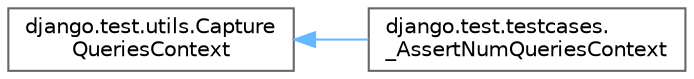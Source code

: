 digraph "Graphical Class Hierarchy"
{
 // LATEX_PDF_SIZE
  bgcolor="transparent";
  edge [fontname=Helvetica,fontsize=10,labelfontname=Helvetica,labelfontsize=10];
  node [fontname=Helvetica,fontsize=10,shape=box,height=0.2,width=0.4];
  rankdir="LR";
  Node0 [id="Node000000",label="django.test.utils.Capture\lQueriesContext",height=0.2,width=0.4,color="grey40", fillcolor="white", style="filled",URL="$classdjango_1_1test_1_1utils_1_1_capture_queries_context.html",tooltip=" "];
  Node0 -> Node1 [id="edge1641_Node000000_Node000001",dir="back",color="steelblue1",style="solid",tooltip=" "];
  Node1 [id="Node000001",label="django.test.testcases.\l_AssertNumQueriesContext",height=0.2,width=0.4,color="grey40", fillcolor="white", style="filled",URL="$classdjango_1_1test_1_1testcases_1_1___assert_num_queries_context.html",tooltip=" "];
}
